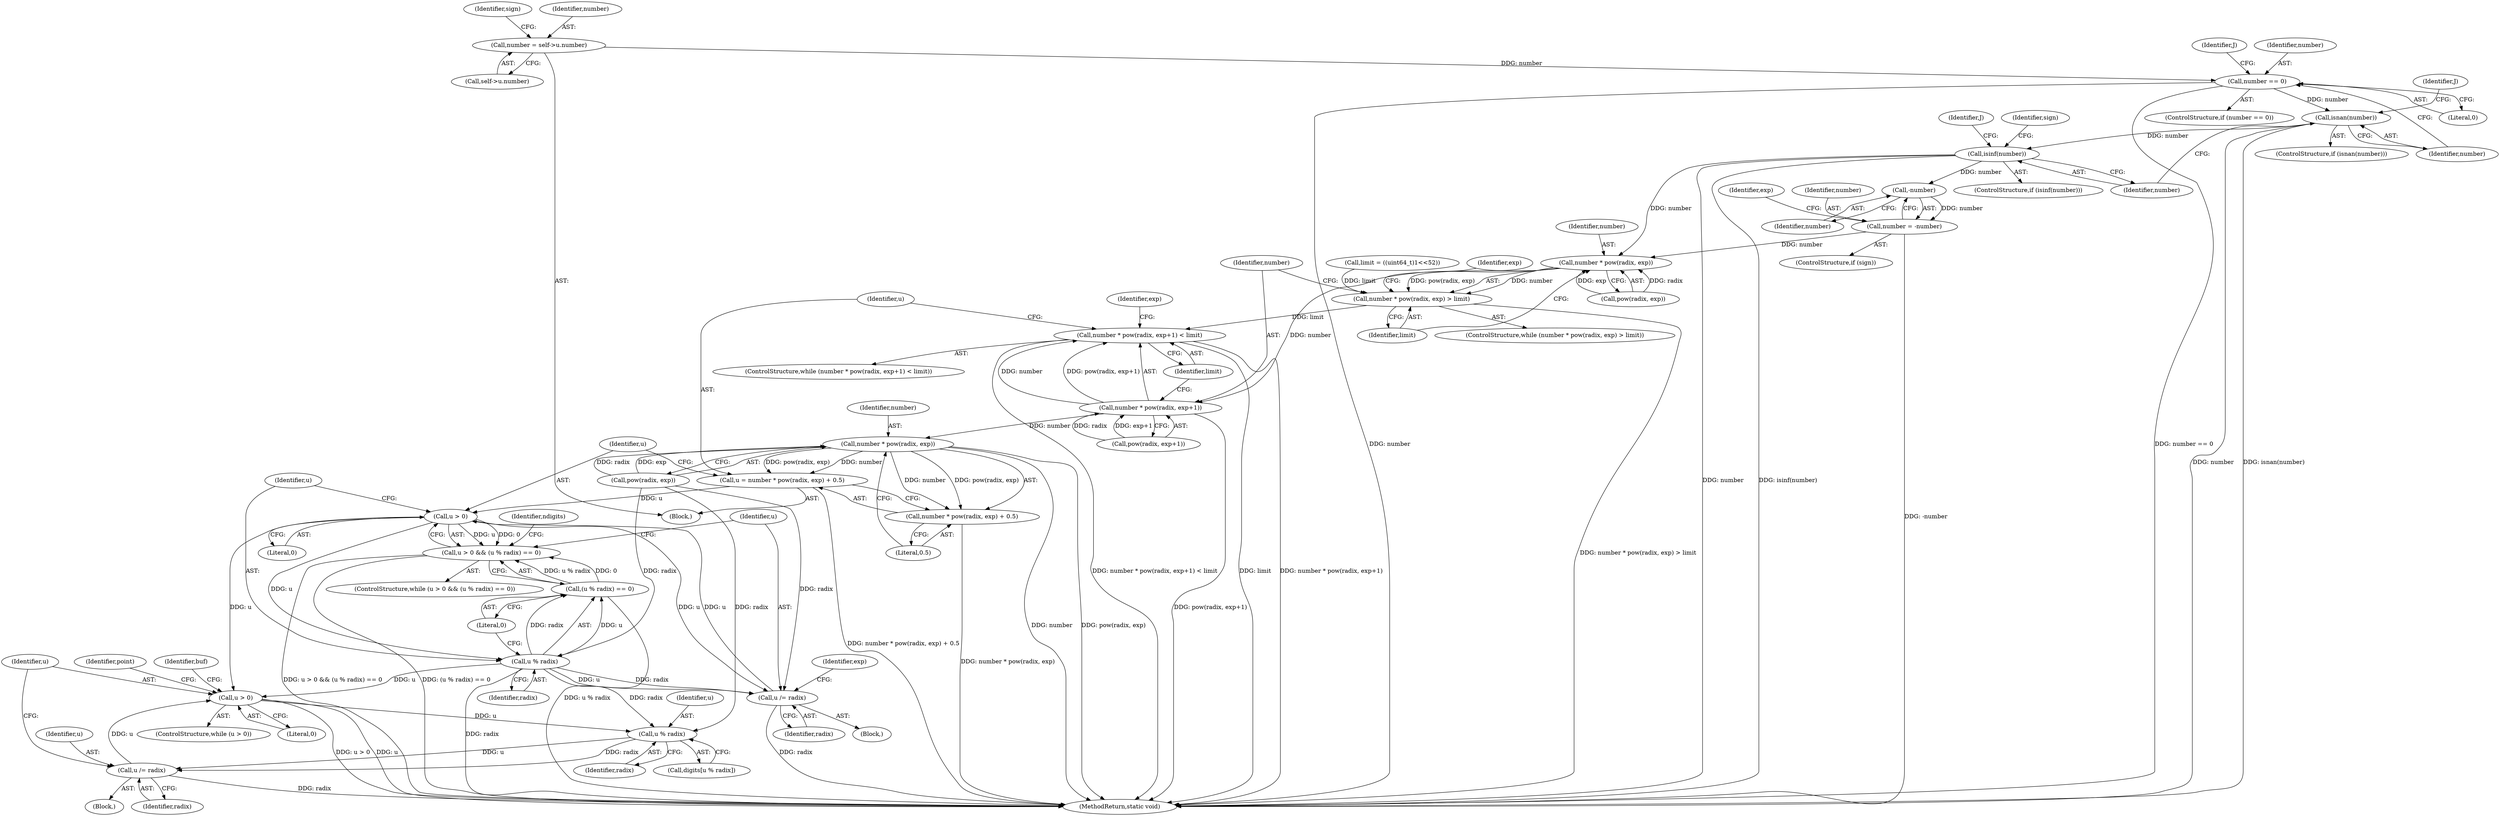 digraph "0_mujs_da632ca08f240590d2dec786722ed08486ce1be6@pointer" {
"1000167" [label="(Call,number = self->u.number)"];
"1000201" [label="(Call,number == 0)"];
"1000210" [label="(Call,isnan(number))"];
"1000218" [label="(Call,isinf(number))"];
"1000232" [label="(Call,-number)"];
"1000230" [label="(Call,number = -number)"];
"1000239" [label="(Call,number * pow(radix, exp))"];
"1000238" [label="(Call,number * pow(radix, exp) > limit)"];
"1000248" [label="(Call,number * pow(radix, exp+1) < limit)"];
"1000249" [label="(Call,number * pow(radix, exp+1))"];
"1000262" [label="(Call,number * pow(radix, exp))"];
"1000259" [label="(Call,u = number * pow(radix, exp) + 0.5)"];
"1000270" [label="(Call,u > 0)"];
"1000269" [label="(Call,u > 0 && (u % radix) == 0)"];
"1000274" [label="(Call,u % radix)"];
"1000273" [label="(Call,(u % radix) == 0)"];
"1000279" [label="(Call,u /= radix)"];
"1000288" [label="(Call,u > 0)"];
"1000299" [label="(Call,u % radix)"];
"1000302" [label="(Call,u /= radix)"];
"1000261" [label="(Call,number * pow(radix, exp) + 0.5)"];
"1000270" [label="(Call,u > 0)"];
"1000241" [label="(Call,pow(radix, exp))"];
"1000201" [label="(Call,number == 0)"];
"1000169" [label="(Call,self->u.number)"];
"1000232" [label="(Call,-number)"];
"1000271" [label="(Identifier,u)"];
"1000263" [label="(Identifier,number)"];
"1000167" [label="(Call,number = self->u.number)"];
"1000217" [label="(ControlStructure,if (isinf(number)))"];
"1000214" [label="(Identifier,J)"];
"1000279" [label="(Call,u /= radix)"];
"1000228" [label="(ControlStructure,if (sign))"];
"1000239" [label="(Call,number * pow(radix, exp))"];
"1000268" [label="(ControlStructure,while (u > 0 && (u % radix) == 0))"];
"1000260" [label="(Identifier,u)"];
"1000219" [label="(Identifier,number)"];
"1000274" [label="(Call,u % radix)"];
"1000285" [label="(Identifier,ndigits)"];
"1000304" [label="(Identifier,radix)"];
"1000273" [label="(Call,(u % radix) == 0)"];
"1000303" [label="(Identifier,u)"];
"1000206" [label="(Identifier,J)"];
"1000283" [label="(Identifier,exp)"];
"1000229" [label="(Identifier,sign)"];
"1000290" [label="(Literal,0)"];
"1000262" [label="(Call,number * pow(radix, exp))"];
"1000161" [label="(Block,)"];
"1000230" [label="(Call,number = -number)"];
"1000240" [label="(Identifier,number)"];
"1000246" [label="(Identifier,exp)"];
"1000272" [label="(Literal,0)"];
"1000275" [label="(Identifier,u)"];
"1000289" [label="(Identifier,u)"];
"1000233" [label="(Identifier,number)"];
"1000248" [label="(Call,number * pow(radix, exp+1) < limit)"];
"1000306" [label="(Identifier,point)"];
"1000297" [label="(Call,digits[u % radix])"];
"1000261" [label="(Call,number * pow(radix, exp) + 0.5)"];
"1000417" [label="(MethodReturn,static void)"];
"1000209" [label="(ControlStructure,if (isnan(number)))"];
"1000235" [label="(Identifier,exp)"];
"1000247" [label="(ControlStructure,while (number * pow(radix, exp+1) < limit))"];
"1000276" [label="(Identifier,radix)"];
"1000200" [label="(ControlStructure,if (number == 0))"];
"1000281" [label="(Identifier,radix)"];
"1000287" [label="(ControlStructure,while (u > 0))"];
"1000231" [label="(Identifier,number)"];
"1000237" [label="(ControlStructure,while (number * pow(radix, exp) > limit))"];
"1000301" [label="(Identifier,radix)"];
"1000278" [label="(Block,)"];
"1000302" [label="(Call,u /= radix)"];
"1000203" [label="(Literal,0)"];
"1000259" [label="(Call,u = number * pow(radix, exp) + 0.5)"];
"1000291" [label="(Block,)"];
"1000176" [label="(Identifier,sign)"];
"1000238" [label="(Call,number * pow(radix, exp) > limit)"];
"1000244" [label="(Identifier,limit)"];
"1000251" [label="(Call,pow(radix, exp+1))"];
"1000264" [label="(Call,pow(radix, exp))"];
"1000256" [label="(Identifier,limit)"];
"1000277" [label="(Literal,0)"];
"1000222" [label="(Identifier,J)"];
"1000202" [label="(Identifier,number)"];
"1000168" [label="(Identifier,number)"];
"1000218" [label="(Call,isinf(number))"];
"1000190" [label="(Call,limit = ((uint64_t)1<<52))"];
"1000250" [label="(Identifier,number)"];
"1000280" [label="(Identifier,u)"];
"1000249" [label="(Call,number * pow(radix, exp+1))"];
"1000210" [label="(Call,isnan(number))"];
"1000267" [label="(Literal,0.5)"];
"1000269" [label="(Call,u > 0 && (u % radix) == 0)"];
"1000299" [label="(Call,u % radix)"];
"1000300" [label="(Identifier,u)"];
"1000294" [label="(Identifier,buf)"];
"1000211" [label="(Identifier,number)"];
"1000288" [label="(Call,u > 0)"];
"1000258" [label="(Identifier,exp)"];
"1000167" -> "1000161"  [label="AST: "];
"1000167" -> "1000169"  [label="CFG: "];
"1000168" -> "1000167"  [label="AST: "];
"1000169" -> "1000167"  [label="AST: "];
"1000176" -> "1000167"  [label="CFG: "];
"1000167" -> "1000201"  [label="DDG: number"];
"1000201" -> "1000200"  [label="AST: "];
"1000201" -> "1000203"  [label="CFG: "];
"1000202" -> "1000201"  [label="AST: "];
"1000203" -> "1000201"  [label="AST: "];
"1000206" -> "1000201"  [label="CFG: "];
"1000211" -> "1000201"  [label="CFG: "];
"1000201" -> "1000417"  [label="DDG: number == 0"];
"1000201" -> "1000417"  [label="DDG: number"];
"1000201" -> "1000210"  [label="DDG: number"];
"1000210" -> "1000209"  [label="AST: "];
"1000210" -> "1000211"  [label="CFG: "];
"1000211" -> "1000210"  [label="AST: "];
"1000214" -> "1000210"  [label="CFG: "];
"1000219" -> "1000210"  [label="CFG: "];
"1000210" -> "1000417"  [label="DDG: isnan(number)"];
"1000210" -> "1000417"  [label="DDG: number"];
"1000210" -> "1000218"  [label="DDG: number"];
"1000218" -> "1000217"  [label="AST: "];
"1000218" -> "1000219"  [label="CFG: "];
"1000219" -> "1000218"  [label="AST: "];
"1000222" -> "1000218"  [label="CFG: "];
"1000229" -> "1000218"  [label="CFG: "];
"1000218" -> "1000417"  [label="DDG: number"];
"1000218" -> "1000417"  [label="DDG: isinf(number)"];
"1000218" -> "1000232"  [label="DDG: number"];
"1000218" -> "1000239"  [label="DDG: number"];
"1000232" -> "1000230"  [label="AST: "];
"1000232" -> "1000233"  [label="CFG: "];
"1000233" -> "1000232"  [label="AST: "];
"1000230" -> "1000232"  [label="CFG: "];
"1000232" -> "1000230"  [label="DDG: number"];
"1000230" -> "1000228"  [label="AST: "];
"1000231" -> "1000230"  [label="AST: "];
"1000235" -> "1000230"  [label="CFG: "];
"1000230" -> "1000417"  [label="DDG: -number"];
"1000230" -> "1000239"  [label="DDG: number"];
"1000239" -> "1000238"  [label="AST: "];
"1000239" -> "1000241"  [label="CFG: "];
"1000240" -> "1000239"  [label="AST: "];
"1000241" -> "1000239"  [label="AST: "];
"1000244" -> "1000239"  [label="CFG: "];
"1000239" -> "1000238"  [label="DDG: number"];
"1000239" -> "1000238"  [label="DDG: pow(radix, exp)"];
"1000241" -> "1000239"  [label="DDG: radix"];
"1000241" -> "1000239"  [label="DDG: exp"];
"1000239" -> "1000249"  [label="DDG: number"];
"1000238" -> "1000237"  [label="AST: "];
"1000238" -> "1000244"  [label="CFG: "];
"1000244" -> "1000238"  [label="AST: "];
"1000246" -> "1000238"  [label="CFG: "];
"1000250" -> "1000238"  [label="CFG: "];
"1000238" -> "1000417"  [label="DDG: number * pow(radix, exp) > limit"];
"1000190" -> "1000238"  [label="DDG: limit"];
"1000238" -> "1000248"  [label="DDG: limit"];
"1000248" -> "1000247"  [label="AST: "];
"1000248" -> "1000256"  [label="CFG: "];
"1000249" -> "1000248"  [label="AST: "];
"1000256" -> "1000248"  [label="AST: "];
"1000258" -> "1000248"  [label="CFG: "];
"1000260" -> "1000248"  [label="CFG: "];
"1000248" -> "1000417"  [label="DDG: number * pow(radix, exp+1) < limit"];
"1000248" -> "1000417"  [label="DDG: limit"];
"1000248" -> "1000417"  [label="DDG: number * pow(radix, exp+1)"];
"1000249" -> "1000248"  [label="DDG: number"];
"1000249" -> "1000248"  [label="DDG: pow(radix, exp+1)"];
"1000249" -> "1000251"  [label="CFG: "];
"1000250" -> "1000249"  [label="AST: "];
"1000251" -> "1000249"  [label="AST: "];
"1000256" -> "1000249"  [label="CFG: "];
"1000249" -> "1000417"  [label="DDG: pow(radix, exp+1)"];
"1000251" -> "1000249"  [label="DDG: radix"];
"1000251" -> "1000249"  [label="DDG: exp+1"];
"1000249" -> "1000262"  [label="DDG: number"];
"1000262" -> "1000261"  [label="AST: "];
"1000262" -> "1000264"  [label="CFG: "];
"1000263" -> "1000262"  [label="AST: "];
"1000264" -> "1000262"  [label="AST: "];
"1000267" -> "1000262"  [label="CFG: "];
"1000262" -> "1000417"  [label="DDG: number"];
"1000262" -> "1000417"  [label="DDG: pow(radix, exp)"];
"1000262" -> "1000259"  [label="DDG: number"];
"1000262" -> "1000259"  [label="DDG: pow(radix, exp)"];
"1000262" -> "1000261"  [label="DDG: number"];
"1000262" -> "1000261"  [label="DDG: pow(radix, exp)"];
"1000264" -> "1000262"  [label="DDG: radix"];
"1000264" -> "1000262"  [label="DDG: exp"];
"1000259" -> "1000161"  [label="AST: "];
"1000259" -> "1000261"  [label="CFG: "];
"1000260" -> "1000259"  [label="AST: "];
"1000261" -> "1000259"  [label="AST: "];
"1000271" -> "1000259"  [label="CFG: "];
"1000259" -> "1000417"  [label="DDG: number * pow(radix, exp) + 0.5"];
"1000259" -> "1000270"  [label="DDG: u"];
"1000270" -> "1000269"  [label="AST: "];
"1000270" -> "1000272"  [label="CFG: "];
"1000271" -> "1000270"  [label="AST: "];
"1000272" -> "1000270"  [label="AST: "];
"1000275" -> "1000270"  [label="CFG: "];
"1000269" -> "1000270"  [label="CFG: "];
"1000270" -> "1000269"  [label="DDG: u"];
"1000270" -> "1000269"  [label="DDG: 0"];
"1000279" -> "1000270"  [label="DDG: u"];
"1000270" -> "1000274"  [label="DDG: u"];
"1000270" -> "1000279"  [label="DDG: u"];
"1000270" -> "1000288"  [label="DDG: u"];
"1000269" -> "1000268"  [label="AST: "];
"1000269" -> "1000273"  [label="CFG: "];
"1000273" -> "1000269"  [label="AST: "];
"1000280" -> "1000269"  [label="CFG: "];
"1000285" -> "1000269"  [label="CFG: "];
"1000269" -> "1000417"  [label="DDG: u > 0 && (u % radix) == 0"];
"1000269" -> "1000417"  [label="DDG: (u % radix) == 0"];
"1000273" -> "1000269"  [label="DDG: u % radix"];
"1000273" -> "1000269"  [label="DDG: 0"];
"1000274" -> "1000273"  [label="AST: "];
"1000274" -> "1000276"  [label="CFG: "];
"1000275" -> "1000274"  [label="AST: "];
"1000276" -> "1000274"  [label="AST: "];
"1000277" -> "1000274"  [label="CFG: "];
"1000274" -> "1000417"  [label="DDG: radix"];
"1000274" -> "1000273"  [label="DDG: u"];
"1000274" -> "1000273"  [label="DDG: radix"];
"1000264" -> "1000274"  [label="DDG: radix"];
"1000274" -> "1000279"  [label="DDG: radix"];
"1000274" -> "1000279"  [label="DDG: u"];
"1000274" -> "1000288"  [label="DDG: u"];
"1000274" -> "1000299"  [label="DDG: radix"];
"1000273" -> "1000277"  [label="CFG: "];
"1000277" -> "1000273"  [label="AST: "];
"1000273" -> "1000417"  [label="DDG: u % radix"];
"1000279" -> "1000278"  [label="AST: "];
"1000279" -> "1000281"  [label="CFG: "];
"1000280" -> "1000279"  [label="AST: "];
"1000281" -> "1000279"  [label="AST: "];
"1000283" -> "1000279"  [label="CFG: "];
"1000279" -> "1000417"  [label="DDG: radix"];
"1000264" -> "1000279"  [label="DDG: radix"];
"1000288" -> "1000287"  [label="AST: "];
"1000288" -> "1000290"  [label="CFG: "];
"1000289" -> "1000288"  [label="AST: "];
"1000290" -> "1000288"  [label="AST: "];
"1000294" -> "1000288"  [label="CFG: "];
"1000306" -> "1000288"  [label="CFG: "];
"1000288" -> "1000417"  [label="DDG: u"];
"1000288" -> "1000417"  [label="DDG: u > 0"];
"1000302" -> "1000288"  [label="DDG: u"];
"1000288" -> "1000299"  [label="DDG: u"];
"1000299" -> "1000297"  [label="AST: "];
"1000299" -> "1000301"  [label="CFG: "];
"1000300" -> "1000299"  [label="AST: "];
"1000301" -> "1000299"  [label="AST: "];
"1000297" -> "1000299"  [label="CFG: "];
"1000264" -> "1000299"  [label="DDG: radix"];
"1000299" -> "1000302"  [label="DDG: radix"];
"1000299" -> "1000302"  [label="DDG: u"];
"1000302" -> "1000291"  [label="AST: "];
"1000302" -> "1000304"  [label="CFG: "];
"1000303" -> "1000302"  [label="AST: "];
"1000304" -> "1000302"  [label="AST: "];
"1000289" -> "1000302"  [label="CFG: "];
"1000302" -> "1000417"  [label="DDG: radix"];
"1000261" -> "1000267"  [label="CFG: "];
"1000267" -> "1000261"  [label="AST: "];
"1000261" -> "1000417"  [label="DDG: number * pow(radix, exp)"];
}
